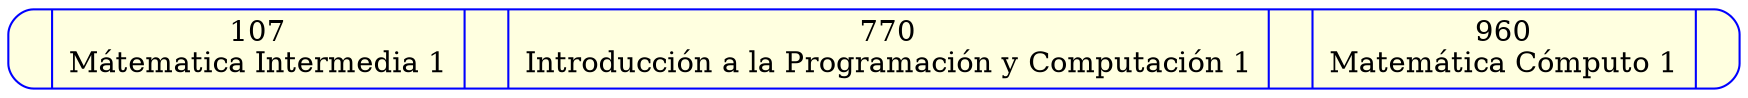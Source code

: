 digraph ArbolB{

rankdir=TB;
node[color="blue",style="rounded,filled",fillcolor=lightyellow, shape=record];

Nodo107[label="<f0> |<f1>107\nMátematica Intermedia 1|<f2> |<f3>770\nIntroducción a la Programación y Computación 1|<f4> |<f5>960\nMatemática Cómputo 1|<f6>  ",group=0];

}
